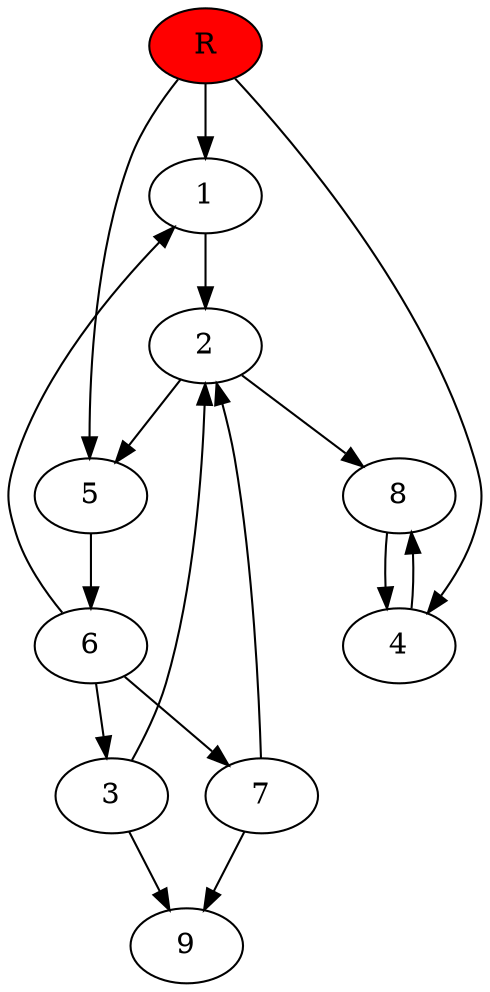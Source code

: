 digraph prb19884 {
	1
	2
	3
	4
	5
	6
	7
	8
	R [fillcolor="#ff0000" style=filled]
	1 -> 2
	2 -> 5
	2 -> 8
	3 -> 2
	3 -> 9
	4 -> 8
	5 -> 6
	6 -> 1
	6 -> 3
	6 -> 7
	7 -> 2
	7 -> 9
	8 -> 4
	R -> 1
	R -> 4
	R -> 5
}
